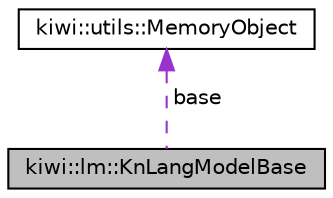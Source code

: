 digraph "kiwi::lm::KnLangModelBase"
{
 // LATEX_PDF_SIZE
  edge [fontname="Helvetica",fontsize="10",labelfontname="Helvetica",labelfontsize="10"];
  node [fontname="Helvetica",fontsize="10",shape=record];
  Node1 [label="kiwi::lm::KnLangModelBase",height=0.2,width=0.4,color="black", fillcolor="grey75", style="filled", fontcolor="black",tooltip=" "];
  Node2 -> Node1 [dir="back",color="darkorchid3",fontsize="10",style="dashed",label=" base" ,fontname="Helvetica"];
  Node2 [label="kiwi::utils::MemoryObject",height=0.2,width=0.4,color="black", fillcolor="white", style="filled",URL="$classkiwi_1_1utils_1_1MemoryObject.html",tooltip=" "];
}

